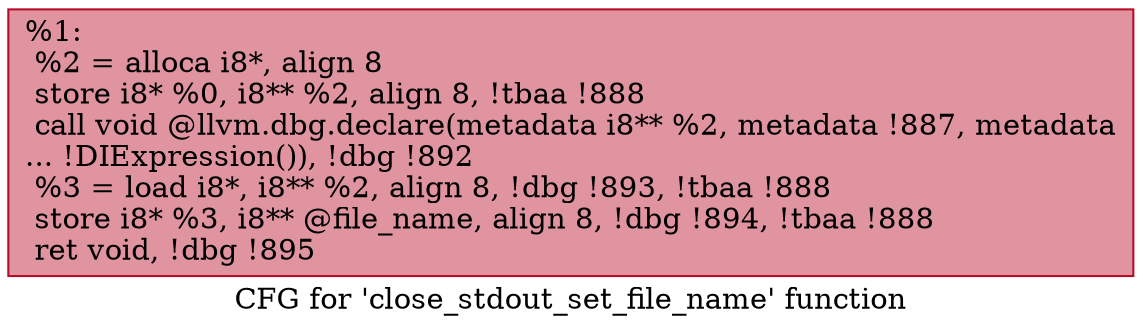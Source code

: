 digraph "CFG for 'close_stdout_set_file_name' function" {
	label="CFG for 'close_stdout_set_file_name' function";

	Node0xe45330 [shape=record,color="#b70d28ff", style=filled, fillcolor="#b70d2870",label="{%1:\l  %2 = alloca i8*, align 8\l  store i8* %0, i8** %2, align 8, !tbaa !888\l  call void @llvm.dbg.declare(metadata i8** %2, metadata !887, metadata\l... !DIExpression()), !dbg !892\l  %3 = load i8*, i8** %2, align 8, !dbg !893, !tbaa !888\l  store i8* %3, i8** @file_name, align 8, !dbg !894, !tbaa !888\l  ret void, !dbg !895\l}"];
}
